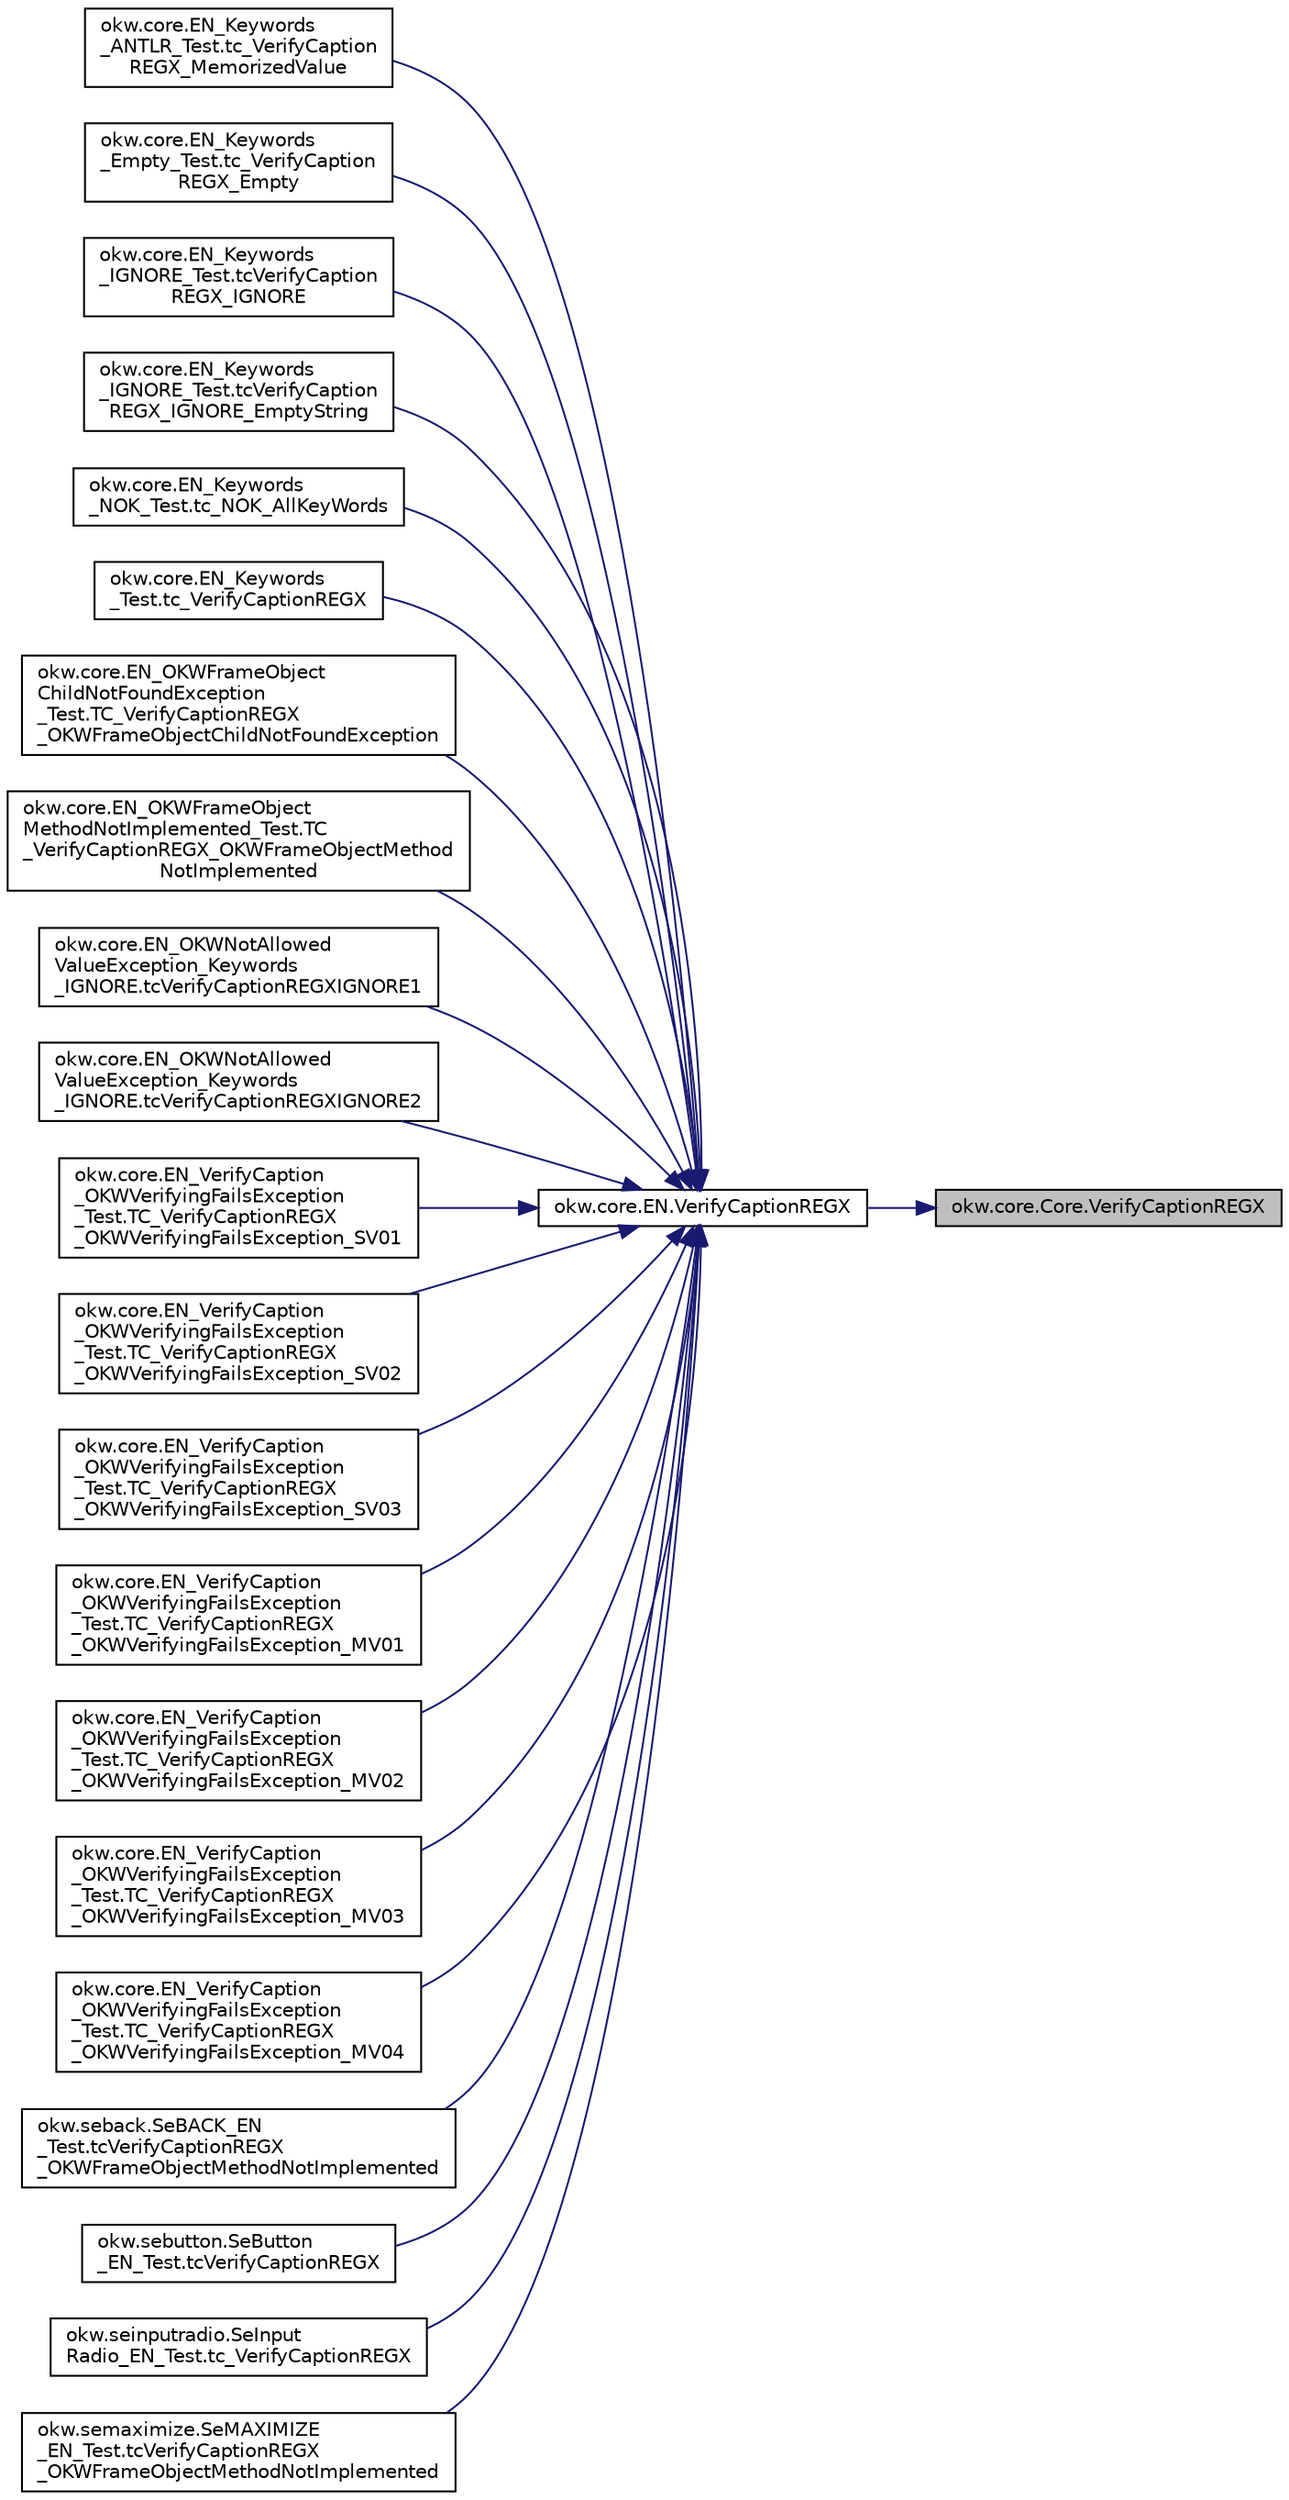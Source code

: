 digraph "okw.core.Core.VerifyCaptionREGX"
{
 // INTERACTIVE_SVG=YES
 // LATEX_PDF_SIZE
  edge [fontname="Helvetica",fontsize="10",labelfontname="Helvetica",labelfontsize="10"];
  node [fontname="Helvetica",fontsize="10",shape=record];
  rankdir="RL";
  Node4303 [label="okw.core.Core.VerifyCaptionREGX",height=0.2,width=0.4,color="black", fillcolor="grey75", style="filled", fontcolor="black",tooltip="Überprüft die Überschrift des Objektes."];
  Node4303 -> Node4304 [dir="back",color="midnightblue",fontsize="10",style="solid",fontname="Helvetica"];
  Node4304 [label="okw.core.EN.VerifyCaptionREGX",height=0.2,width=0.4,color="black", fillcolor="white", style="filled",URL="$classokw_1_1core_1_1_e_n.html#ab155161cbaa50ebad79b1695f1f504fa",tooltip="Überprüft die Überschrift des Objektes."];
  Node4304 -> Node4305 [dir="back",color="midnightblue",fontsize="10",style="solid",fontname="Helvetica"];
  Node4305 [label="okw.core.EN_Keywords\l_ANTLR_Test.tc_VerifyCaption\lREGX_MemorizedValue",height=0.2,width=0.4,color="black", fillcolor="white", style="filled",URL="$classokw_1_1core_1_1_e_n___keywords___a_n_t_l_r___test.html#a1b63acea80fde6a7d214854cb2d00241",tooltip=" "];
  Node4304 -> Node4306 [dir="back",color="midnightblue",fontsize="10",style="solid",fontname="Helvetica"];
  Node4306 [label="okw.core.EN_Keywords\l_Empty_Test.tc_VerifyCaption\lREGX_Empty",height=0.2,width=0.4,color="black", fillcolor="white", style="filled",URL="$classokw_1_1core_1_1_e_n___keywords___empty___test.html#a34785fa02a502a0dc07809466029c0d4",tooltip="Prüft \"${EMPTY}\" für das Schlüsslewort VerifyCaptionREGX(strng,string)"];
  Node4304 -> Node4307 [dir="back",color="midnightblue",fontsize="10",style="solid",fontname="Helvetica"];
  Node4307 [label="okw.core.EN_Keywords\l_IGNORE_Test.tcVerifyCaption\lREGX_IGNORE",height=0.2,width=0.4,color="black", fillcolor="white", style="filled",URL="$classokw_1_1core_1_1_e_n___keywords___i_g_n_o_r_e___test.html#ae1b7fb68d54302a3dbc530f35e230cb2",tooltip=" "];
  Node4304 -> Node4308 [dir="back",color="midnightblue",fontsize="10",style="solid",fontname="Helvetica"];
  Node4308 [label="okw.core.EN_Keywords\l_IGNORE_Test.tcVerifyCaption\lREGX_IGNORE_EmptyString",height=0.2,width=0.4,color="black", fillcolor="white", style="filled",URL="$classokw_1_1core_1_1_e_n___keywords___i_g_n_o_r_e___test.html#a7c28acff2df1baddf77e2a94a490de50",tooltip=" "];
  Node4304 -> Node4309 [dir="back",color="midnightblue",fontsize="10",style="solid",fontname="Helvetica"];
  Node4309 [label="okw.core.EN_Keywords\l_NOK_Test.tc_NOK_AllKeyWords",height=0.2,width=0.4,color="black", fillcolor="white", style="filled",URL="$classokw_1_1core_1_1_e_n___keywords___n_o_k___test.html#a81a960a2341dfb0e27da7871291c84dc",tooltip="Prüft methoden aufruf für einen einfachen Click."];
  Node4304 -> Node4310 [dir="back",color="midnightblue",fontsize="10",style="solid",fontname="Helvetica"];
  Node4310 [label="okw.core.EN_Keywords\l_Test.tc_VerifyCaptionREGX",height=0.2,width=0.4,color="black", fillcolor="white", style="filled",URL="$classokw_1_1core_1_1_e_n___keywords___test.html#a5c9999e0dcecd1c288a8f1ddfdcdf6b5",tooltip="\"Normaler\" Testfall für das Schlüsselwort VerifyCaptionREGX."];
  Node4304 -> Node4311 [dir="back",color="midnightblue",fontsize="10",style="solid",fontname="Helvetica"];
  Node4311 [label="okw.core.EN_OKWFrameObject\lChildNotFoundException\l_Test.TC_VerifyCaptionREGX\l_OKWFrameObjectChildNotFoundException",height=0.2,width=0.4,color="black", fillcolor="white", style="filled",URL="$classokw_1_1core_1_1_e_n___o_k_w_frame_object_child_not_found_exception___test.html#a9ccdac8fb1def4a694c9cd975c4a031f",tooltip="Prüft ob die Ausnahme OKWFrameObjectChildNotFoundException durch die LFC-VerifyCaption ausgelöst wird..."];
  Node4304 -> Node4312 [dir="back",color="midnightblue",fontsize="10",style="solid",fontname="Helvetica"];
  Node4312 [label="okw.core.EN_OKWFrameObject\lMethodNotImplemented_Test.TC\l_VerifyCaptionREGX_OKWFrameObjectMethod\lNotImplemented",height=0.2,width=0.4,color="black", fillcolor="white", style="filled",URL="$classokw_1_1core_1_1_e_n___o_k_w_frame_object_method_not_implemented___test.html#ac6cd1438926ef15a886f147595b253f1",tooltip="Prüft ob die Ausnahme OKWFrameObjectMethodNotImplemented von VerifyCaptionREGX( FN,..."];
  Node4304 -> Node4313 [dir="back",color="midnightblue",fontsize="10",style="solid",fontname="Helvetica"];
  Node4313 [label="okw.core.EN_OKWNotAllowed\lValueException_Keywords\l_IGNORE.tcVerifyCaptionREGXIGNORE1",height=0.2,width=0.4,color="black", fillcolor="white", style="filled",URL="$classokw_1_1core_1_1_e_n___o_k_w_not_allowed_value_exception___keywords___i_g_n_o_r_e.html#a1f91137449af660632852f7d382ea4c3",tooltip="Prüft ob \"${IGNORE} \" die Ausnahme okw.exceptions.OKWNotAllowedValueException auslöst."];
  Node4304 -> Node4314 [dir="back",color="midnightblue",fontsize="10",style="solid",fontname="Helvetica"];
  Node4314 [label="okw.core.EN_OKWNotAllowed\lValueException_Keywords\l_IGNORE.tcVerifyCaptionREGXIGNORE2",height=0.2,width=0.4,color="black", fillcolor="white", style="filled",URL="$classokw_1_1core_1_1_e_n___o_k_w_not_allowed_value_exception___keywords___i_g_n_o_r_e.html#a447e9bdbfe9c4be6d2d1ad4997ca1bd3",tooltip="Prüft ob \"\"${IGNORE}${TCN}\" die Ausnahme okw.exceptions.OKWNotAllowedValueException auslöst."];
  Node4304 -> Node4315 [dir="back",color="midnightblue",fontsize="10",style="solid",fontname="Helvetica"];
  Node4315 [label="okw.core.EN_VerifyCaption\l_OKWVerifyingFailsException\l_Test.TC_VerifyCaptionREGX\l_OKWVerifyingFailsException_SV01",height=0.2,width=0.4,color="black", fillcolor="white", style="filled",URL="$classokw_1_1core_1_1_e_n___verify_caption___o_k_w_verifying_fails_exception___test.html#ae8df5828732532ebd4267798db8a80a3",tooltip="Prüft, ob die Ausnahme OKWVerifyingFailsException bei einem Soll/Ist-Vergleich ausgelöst wird."];
  Node4304 -> Node4316 [dir="back",color="midnightblue",fontsize="10",style="solid",fontname="Helvetica"];
  Node4316 [label="okw.core.EN_VerifyCaption\l_OKWVerifyingFailsException\l_Test.TC_VerifyCaptionREGX\l_OKWVerifyingFailsException_SV02",height=0.2,width=0.4,color="black", fillcolor="white", style="filled",URL="$classokw_1_1core_1_1_e_n___verify_caption___o_k_w_verifying_fails_exception___test.html#aba780c2aacca430e93ca9d83d58a8e09",tooltip="Prüft, ob die Ausnahme OKWVerifyingFailsException bei einem Soll/Ist-Vergleich ausgelöst wird."];
  Node4304 -> Node4317 [dir="back",color="midnightblue",fontsize="10",style="solid",fontname="Helvetica"];
  Node4317 [label="okw.core.EN_VerifyCaption\l_OKWVerifyingFailsException\l_Test.TC_VerifyCaptionREGX\l_OKWVerifyingFailsException_SV03",height=0.2,width=0.4,color="black", fillcolor="white", style="filled",URL="$classokw_1_1core_1_1_e_n___verify_caption___o_k_w_verifying_fails_exception___test.html#ac0855c3bc13cfbcb1eb361d3405cdca5",tooltip="Prüft, ob die Ausnahme OKWVerifyingFailsException bei einem Soll/Ist-Vergleich ausgelöst wird."];
  Node4304 -> Node4318 [dir="back",color="midnightblue",fontsize="10",style="solid",fontname="Helvetica"];
  Node4318 [label="okw.core.EN_VerifyCaption\l_OKWVerifyingFailsException\l_Test.TC_VerifyCaptionREGX\l_OKWVerifyingFailsException_MV01",height=0.2,width=0.4,color="black", fillcolor="white", style="filled",URL="$classokw_1_1core_1_1_e_n___verify_caption___o_k_w_verifying_fails_exception___test.html#ac436e0c1fdc730f02f54a5d1fec914c5",tooltip="Prüft, ob die Ausnahme OKWVerifyingFailsException bei einem Soll/Ist-Vergleich ausgelöst wird."];
  Node4304 -> Node4319 [dir="back",color="midnightblue",fontsize="10",style="solid",fontname="Helvetica"];
  Node4319 [label="okw.core.EN_VerifyCaption\l_OKWVerifyingFailsException\l_Test.TC_VerifyCaptionREGX\l_OKWVerifyingFailsException_MV02",height=0.2,width=0.4,color="black", fillcolor="white", style="filled",URL="$classokw_1_1core_1_1_e_n___verify_caption___o_k_w_verifying_fails_exception___test.html#ae6db100161f0ab14c5d7c59d9fff7363",tooltip="Prüft, ob die Ausnahme OKWVerifyingFailsException bei einem Soll/Ist-Vergleich ausgelöst wird."];
  Node4304 -> Node4320 [dir="back",color="midnightblue",fontsize="10",style="solid",fontname="Helvetica"];
  Node4320 [label="okw.core.EN_VerifyCaption\l_OKWVerifyingFailsException\l_Test.TC_VerifyCaptionREGX\l_OKWVerifyingFailsException_MV03",height=0.2,width=0.4,color="black", fillcolor="white", style="filled",URL="$classokw_1_1core_1_1_e_n___verify_caption___o_k_w_verifying_fails_exception___test.html#a67ee1acdc3baca7d79a33386672c7b53",tooltip="Prüft, ob die Ausnahme OKWVerifyingFailsException bei einem Soll/Ist-Vergleich ausgelöst wird."];
  Node4304 -> Node4321 [dir="back",color="midnightblue",fontsize="10",style="solid",fontname="Helvetica"];
  Node4321 [label="okw.core.EN_VerifyCaption\l_OKWVerifyingFailsException\l_Test.TC_VerifyCaptionREGX\l_OKWVerifyingFailsException_MV04",height=0.2,width=0.4,color="black", fillcolor="white", style="filled",URL="$classokw_1_1core_1_1_e_n___verify_caption___o_k_w_verifying_fails_exception___test.html#a3017a8f03746bf338189c7c3cb40aed2",tooltip="Prüft, ob die Ausnahme OKWVerifyingFailsException bei einem Soll/Ist-Vergleich ausgelöst wird."];
  Node4304 -> Node4322 [dir="back",color="midnightblue",fontsize="10",style="solid",fontname="Helvetica"];
  Node4322 [label="okw.seback.SeBACK_EN\l_Test.tcVerifyCaptionREGX\l_OKWFrameObjectMethodNotImplemented",height=0.2,width=0.4,color="black", fillcolor="white", style="filled",URL="$classokw_1_1seback_1_1_se_b_a_c_k___e_n___test.html#a651eb4ffbaa140d757df4e98cf4ca410",tooltip="Test des Schlüsselwortes \"VerifyCaptionREGX( FN, ExpVal ) für SeBACK."];
  Node4304 -> Node4323 [dir="back",color="midnightblue",fontsize="10",style="solid",fontname="Helvetica"];
  Node4323 [label="okw.sebutton.SeButton\l_EN_Test.tcVerifyCaptionREGX",height=0.2,width=0.4,color="black", fillcolor="white", style="filled",URL="$classokw_1_1sebutton_1_1_se_button___e_n___test.html#ae2b43d3bfbf6757406c0e54569d7924e",tooltip="Test des Schlüsselwortes VerifyCaptionREGX für den GUI-Adapter SeButton."];
  Node4304 -> Node4324 [dir="back",color="midnightblue",fontsize="10",style="solid",fontname="Helvetica"];
  Node4324 [label="okw.seinputradio.SeInput\lRadio_EN_Test.tc_VerifyCaptionREGX",height=0.2,width=0.4,color="black", fillcolor="white", style="filled",URL="$classokw_1_1seinputradio_1_1_se_input_radio___e_n___test.html#a926203ecdd7129f2d670b6694f10e3a8",tooltip="Test des Schlüsselwortes VerifyCaptionREGX für den GUI-Adapter SeInputRadio."];
  Node4304 -> Node4325 [dir="back",color="midnightblue",fontsize="10",style="solid",fontname="Helvetica"];
  Node4325 [label="okw.semaximize.SeMAXIMIZE\l_EN_Test.tcVerifyCaptionREGX\l_OKWFrameObjectMethodNotImplemented",height=0.2,width=0.4,color="black", fillcolor="white", style="filled",URL="$classokw_1_1semaximize_1_1_se_m_a_x_i_m_i_z_e___e_n___test.html#a0d09f3cbfded12626746bdcd5ff64636",tooltip="Test des Schlüsselwortes \"VerifyCaptionREGX( FN, ExpVal ) für SeMAXIMIZE."];
}
